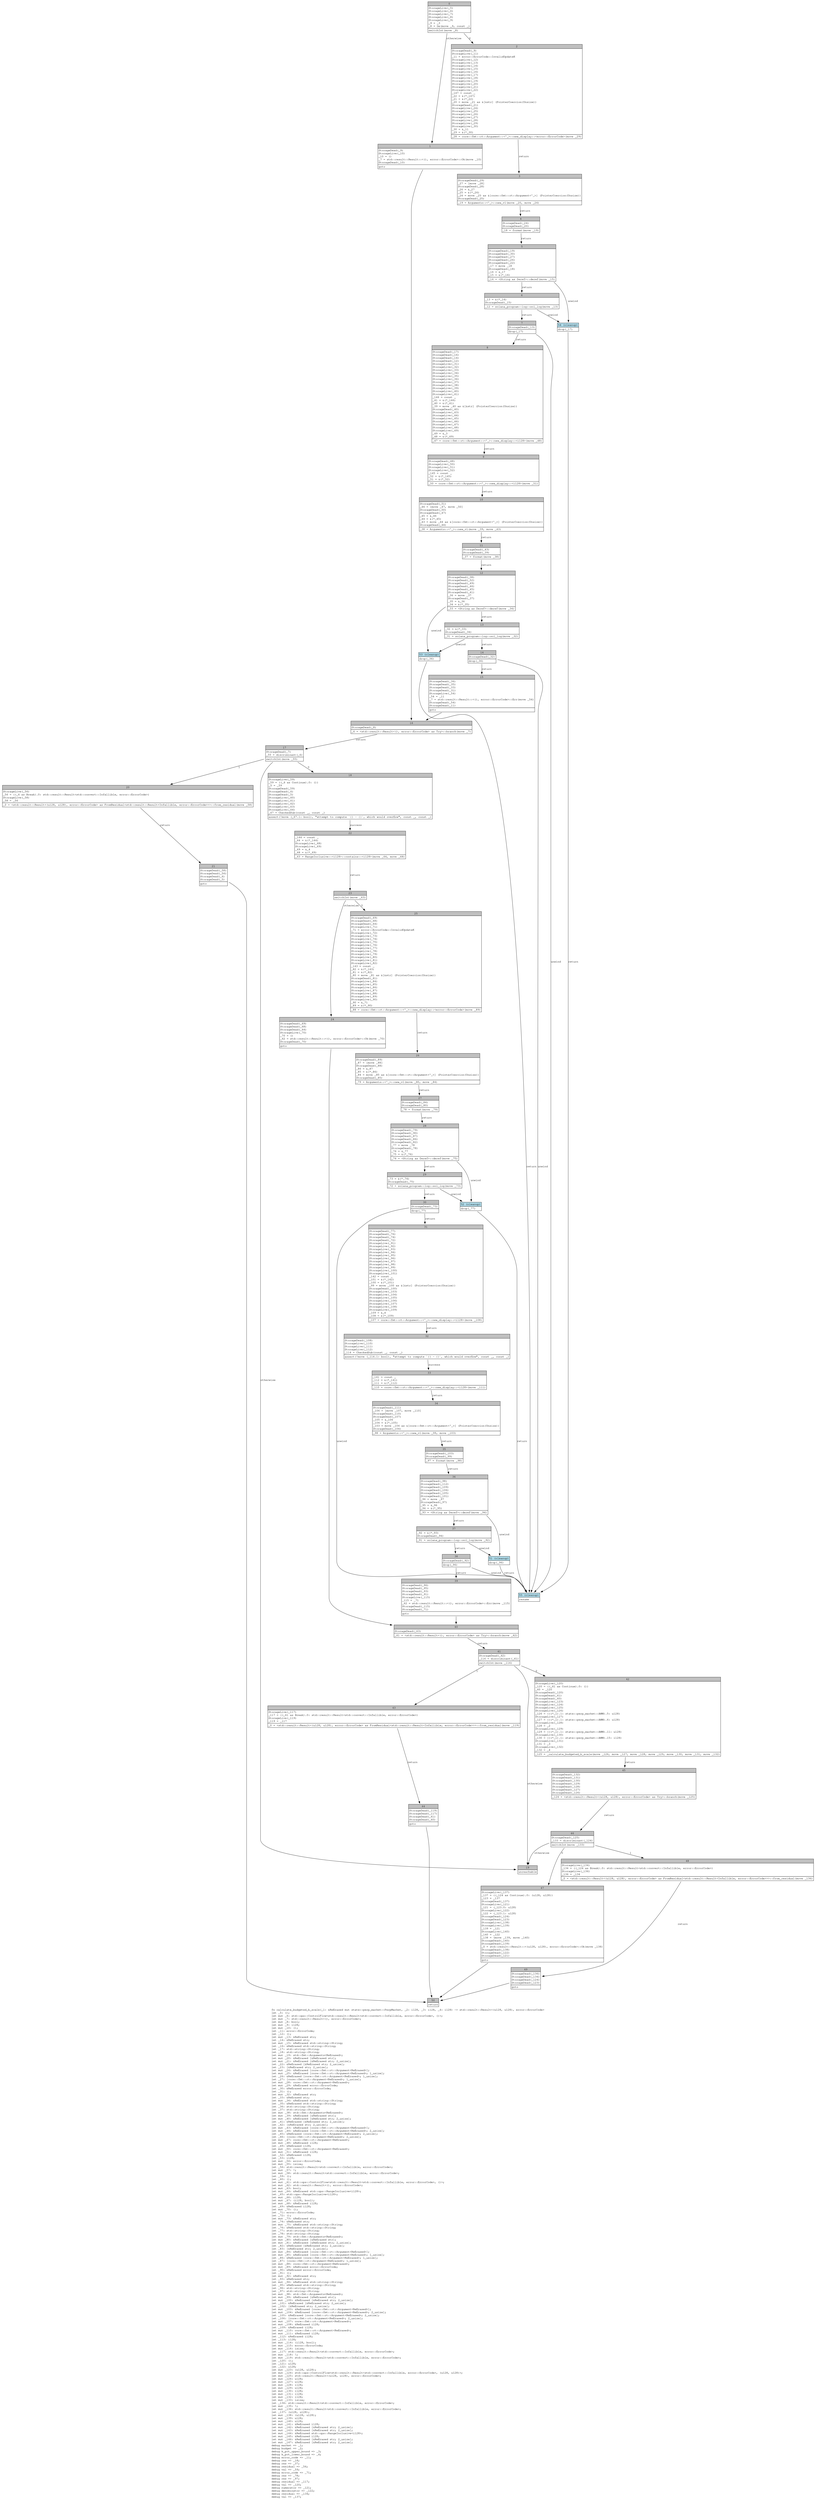 digraph Mir_0_2168 {
    graph [fontname="Courier, monospace"];
    node [fontname="Courier, monospace"];
    edge [fontname="Courier, monospace"];
    label=<fn calculate_budgeted_k_scale(_1: &amp;ReErased mut state::perp_market::PerpMarket, _2: i128, _3: i128, _4: i128) -&gt; std::result::Result&lt;(u128, u128), error::ErrorCode&gt;<br align="left"/>let _5: ();<br align="left"/>let mut _6: std::ops::ControlFlow&lt;std::result::Result&lt;std::convert::Infallible, error::ErrorCode&gt;, ()&gt;;<br align="left"/>let mut _7: std::result::Result&lt;(), error::ErrorCode&gt;;<br align="left"/>let mut _8: bool;<br align="left"/>let mut _9: i128;<br align="left"/>let mut _10: ();<br align="left"/>let _11: error::ErrorCode;<br align="left"/>let _12: ();<br align="left"/>let mut _13: &amp;ReErased str;<br align="left"/>let _14: &amp;ReErased str;<br align="left"/>let mut _15: &amp;ReErased std::string::String;<br align="left"/>let _16: &amp;ReErased std::string::String;<br align="left"/>let _17: std::string::String;<br align="left"/>let _18: std::string::String;<br align="left"/>let mut _19: std::fmt::Arguments&lt;ReErased&gt;;<br align="left"/>let mut _20: &amp;ReErased [&amp;ReErased str];<br align="left"/>let mut _21: &amp;ReErased [&amp;ReErased str; 2_usize];<br align="left"/>let _22: &amp;ReErased [&amp;ReErased str; 2_usize];<br align="left"/>let _23: [&amp;ReErased str; 2_usize];<br align="left"/>let mut _24: &amp;ReErased [core::fmt::rt::Argument&lt;ReErased&gt;];<br align="left"/>let mut _25: &amp;ReErased [core::fmt::rt::Argument&lt;ReErased&gt;; 1_usize];<br align="left"/>let _26: &amp;ReErased [core::fmt::rt::Argument&lt;ReErased&gt;; 1_usize];<br align="left"/>let _27: [core::fmt::rt::Argument&lt;ReErased&gt;; 1_usize];<br align="left"/>let mut _28: core::fmt::rt::Argument&lt;ReErased&gt;;<br align="left"/>let mut _29: &amp;ReErased error::ErrorCode;<br align="left"/>let _30: &amp;ReErased error::ErrorCode;<br align="left"/>let _31: ();<br align="left"/>let mut _32: &amp;ReErased str;<br align="left"/>let _33: &amp;ReErased str;<br align="left"/>let mut _34: &amp;ReErased std::string::String;<br align="left"/>let _35: &amp;ReErased std::string::String;<br align="left"/>let _36: std::string::String;<br align="left"/>let _37: std::string::String;<br align="left"/>let mut _38: std::fmt::Arguments&lt;ReErased&gt;;<br align="left"/>let mut _39: &amp;ReErased [&amp;ReErased str];<br align="left"/>let mut _40: &amp;ReErased [&amp;ReErased str; 2_usize];<br align="left"/>let _41: &amp;ReErased [&amp;ReErased str; 2_usize];<br align="left"/>let _42: [&amp;ReErased str; 2_usize];<br align="left"/>let mut _43: &amp;ReErased [core::fmt::rt::Argument&lt;ReErased&gt;];<br align="left"/>let mut _44: &amp;ReErased [core::fmt::rt::Argument&lt;ReErased&gt;; 2_usize];<br align="left"/>let _45: &amp;ReErased [core::fmt::rt::Argument&lt;ReErased&gt;; 2_usize];<br align="left"/>let _46: [core::fmt::rt::Argument&lt;ReErased&gt;; 2_usize];<br align="left"/>let mut _47: core::fmt::rt::Argument&lt;ReErased&gt;;<br align="left"/>let mut _48: &amp;ReErased i128;<br align="left"/>let _49: &amp;ReErased i128;<br align="left"/>let mut _50: core::fmt::rt::Argument&lt;ReErased&gt;;<br align="left"/>let mut _51: &amp;ReErased i128;<br align="left"/>let _52: &amp;ReErased i128;<br align="left"/>let _53: i128;<br align="left"/>let mut _54: error::ErrorCode;<br align="left"/>let mut _55: isize;<br align="left"/>let _56: std::result::Result&lt;std::convert::Infallible, error::ErrorCode&gt;;<br align="left"/>let mut _57: !;<br align="left"/>let mut _58: std::result::Result&lt;std::convert::Infallible, error::ErrorCode&gt;;<br align="left"/>let _59: ();<br align="left"/>let _60: ();<br align="left"/>let mut _61: std::ops::ControlFlow&lt;std::result::Result&lt;std::convert::Infallible, error::ErrorCode&gt;, ()&gt;;<br align="left"/>let mut _62: std::result::Result&lt;(), error::ErrorCode&gt;;<br align="left"/>let mut _63: bool;<br align="left"/>let mut _64: &amp;ReErased std::ops::RangeInclusive&lt;i128&gt;;<br align="left"/>let _65: std::ops::RangeInclusive&lt;i128&gt;;<br align="left"/>let mut _66: i128;<br align="left"/>let mut _67: (i128, bool);<br align="left"/>let mut _68: &amp;ReErased i128;<br align="left"/>let _69: &amp;ReErased i128;<br align="left"/>let mut _70: ();<br align="left"/>let _71: error::ErrorCode;<br align="left"/>let _72: ();<br align="left"/>let mut _73: &amp;ReErased str;<br align="left"/>let _74: &amp;ReErased str;<br align="left"/>let mut _75: &amp;ReErased std::string::String;<br align="left"/>let _76: &amp;ReErased std::string::String;<br align="left"/>let _77: std::string::String;<br align="left"/>let _78: std::string::String;<br align="left"/>let mut _79: std::fmt::Arguments&lt;ReErased&gt;;<br align="left"/>let mut _80: &amp;ReErased [&amp;ReErased str];<br align="left"/>let mut _81: &amp;ReErased [&amp;ReErased str; 2_usize];<br align="left"/>let _82: &amp;ReErased [&amp;ReErased str; 2_usize];<br align="left"/>let _83: [&amp;ReErased str; 2_usize];<br align="left"/>let mut _84: &amp;ReErased [core::fmt::rt::Argument&lt;ReErased&gt;];<br align="left"/>let mut _85: &amp;ReErased [core::fmt::rt::Argument&lt;ReErased&gt;; 1_usize];<br align="left"/>let _86: &amp;ReErased [core::fmt::rt::Argument&lt;ReErased&gt;; 1_usize];<br align="left"/>let _87: [core::fmt::rt::Argument&lt;ReErased&gt;; 1_usize];<br align="left"/>let mut _88: core::fmt::rt::Argument&lt;ReErased&gt;;<br align="left"/>let mut _89: &amp;ReErased error::ErrorCode;<br align="left"/>let _90: &amp;ReErased error::ErrorCode;<br align="left"/>let _91: ();<br align="left"/>let mut _92: &amp;ReErased str;<br align="left"/>let _93: &amp;ReErased str;<br align="left"/>let mut _94: &amp;ReErased std::string::String;<br align="left"/>let _95: &amp;ReErased std::string::String;<br align="left"/>let _96: std::string::String;<br align="left"/>let _97: std::string::String;<br align="left"/>let mut _98: std::fmt::Arguments&lt;ReErased&gt;;<br align="left"/>let mut _99: &amp;ReErased [&amp;ReErased str];<br align="left"/>let mut _100: &amp;ReErased [&amp;ReErased str; 2_usize];<br align="left"/>let _101: &amp;ReErased [&amp;ReErased str; 2_usize];<br align="left"/>let _102: [&amp;ReErased str; 2_usize];<br align="left"/>let mut _103: &amp;ReErased [core::fmt::rt::Argument&lt;ReErased&gt;];<br align="left"/>let mut _104: &amp;ReErased [core::fmt::rt::Argument&lt;ReErased&gt;; 2_usize];<br align="left"/>let _105: &amp;ReErased [core::fmt::rt::Argument&lt;ReErased&gt;; 2_usize];<br align="left"/>let _106: [core::fmt::rt::Argument&lt;ReErased&gt;; 2_usize];<br align="left"/>let mut _107: core::fmt::rt::Argument&lt;ReErased&gt;;<br align="left"/>let mut _108: &amp;ReErased i128;<br align="left"/>let _109: &amp;ReErased i128;<br align="left"/>let mut _110: core::fmt::rt::Argument&lt;ReErased&gt;;<br align="left"/>let mut _111: &amp;ReErased i128;<br align="left"/>let _112: &amp;ReErased i128;<br align="left"/>let _113: i128;<br align="left"/>let mut _114: (i128, bool);<br align="left"/>let mut _115: error::ErrorCode;<br align="left"/>let mut _116: isize;<br align="left"/>let _117: std::result::Result&lt;std::convert::Infallible, error::ErrorCode&gt;;<br align="left"/>let mut _118: !;<br align="left"/>let mut _119: std::result::Result&lt;std::convert::Infallible, error::ErrorCode&gt;;<br align="left"/>let _120: ();<br align="left"/>let _121: u128;<br align="left"/>let _122: u128;<br align="left"/>let mut _123: (u128, u128);<br align="left"/>let mut _124: std::ops::ControlFlow&lt;std::result::Result&lt;std::convert::Infallible, error::ErrorCode&gt;, (u128, u128)&gt;;<br align="left"/>let mut _125: std::result::Result&lt;(u128, u128), error::ErrorCode&gt;;<br align="left"/>let mut _126: u128;<br align="left"/>let mut _127: u128;<br align="left"/>let mut _128: i128;<br align="left"/>let mut _129: u128;<br align="left"/>let mut _130: i128;<br align="left"/>let mut _131: i128;<br align="left"/>let mut _132: i128;<br align="left"/>let mut _133: isize;<br align="left"/>let _134: std::result::Result&lt;std::convert::Infallible, error::ErrorCode&gt;;<br align="left"/>let mut _135: !;<br align="left"/>let mut _136: std::result::Result&lt;std::convert::Infallible, error::ErrorCode&gt;;<br align="left"/>let _137: (u128, u128);<br align="left"/>let mut _138: (u128, u128);<br align="left"/>let mut _139: u128;<br align="left"/>let mut _140: u128;<br align="left"/>let mut _141: &amp;ReErased i128;<br align="left"/>let mut _142: &amp;ReErased [&amp;ReErased str; 2_usize];<br align="left"/>let mut _143: &amp;ReErased [&amp;ReErased str; 2_usize];<br align="left"/>let mut _144: &amp;ReErased std::ops::RangeInclusive&lt;i128&gt;;<br align="left"/>let mut _145: &amp;ReErased i128;<br align="left"/>let mut _146: &amp;ReErased [&amp;ReErased str; 2_usize];<br align="left"/>let mut _147: &amp;ReErased [&amp;ReErased str; 2_usize];<br align="left"/>debug market =&gt; _1;<br align="left"/>debug budget =&gt; _2;<br align="left"/>debug k_pct_upper_bound =&gt; _3;<br align="left"/>debug k_pct_lower_bound =&gt; _4;<br align="left"/>debug error_code =&gt; _11;<br align="left"/>debug res =&gt; _18;<br align="left"/>debug res =&gt; _37;<br align="left"/>debug residual =&gt; _56;<br align="left"/>debug val =&gt; _59;<br align="left"/>debug error_code =&gt; _71;<br align="left"/>debug res =&gt; _78;<br align="left"/>debug res =&gt; _97;<br align="left"/>debug residual =&gt; _117;<br align="left"/>debug val =&gt; _120;<br align="left"/>debug numerator =&gt; _121;<br align="left"/>debug denominator =&gt; _122;<br align="left"/>debug residual =&gt; _134;<br align="left"/>debug val =&gt; _137;<br align="left"/>>;
    bb0__0_2168 [shape="none", label=<<table border="0" cellborder="1" cellspacing="0"><tr><td bgcolor="gray" align="center" colspan="1">0</td></tr><tr><td align="left" balign="left">StorageLive(_5)<br/>StorageLive(_6)<br/>StorageLive(_7)<br/>StorageLive(_8)<br/>StorageLive(_9)<br/>_9 = _3<br/>_8 = Ge(move _9, const _)<br/></td></tr><tr><td align="left">switchInt(move _8)</td></tr></table>>];
    bb1__0_2168 [shape="none", label=<<table border="0" cellborder="1" cellspacing="0"><tr><td bgcolor="gray" align="center" colspan="1">1</td></tr><tr><td align="left" balign="left">StorageDead(_9)<br/>StorageLive(_10)<br/>_10 = ()<br/>_7 = std::result::Result::&lt;(), error::ErrorCode&gt;::Ok(move _10)<br/>StorageDead(_10)<br/></td></tr><tr><td align="left">goto</td></tr></table>>];
    bb2__0_2168 [shape="none", label=<<table border="0" cellborder="1" cellspacing="0"><tr><td bgcolor="gray" align="center" colspan="1">2</td></tr><tr><td align="left" balign="left">StorageDead(_9)<br/>StorageLive(_11)<br/>_11 = error::ErrorCode::InvalidUpdateK<br/>StorageLive(_12)<br/>StorageLive(_13)<br/>StorageLive(_14)<br/>StorageLive(_15)<br/>StorageLive(_16)<br/>StorageLive(_17)<br/>StorageLive(_18)<br/>StorageLive(_19)<br/>StorageLive(_20)<br/>StorageLive(_21)<br/>StorageLive(_22)<br/>_147 = const _<br/>_22 = &amp;(*_147)<br/>_21 = &amp;(*_22)<br/>_20 = move _21 as &amp;[&amp;str] (PointerCoercion(Unsize))<br/>StorageDead(_21)<br/>StorageLive(_24)<br/>StorageLive(_25)<br/>StorageLive(_26)<br/>StorageLive(_27)<br/>StorageLive(_28)<br/>StorageLive(_29)<br/>StorageLive(_30)<br/>_30 = &amp;_11<br/>_29 = &amp;(*_30)<br/></td></tr><tr><td align="left">_28 = core::fmt::rt::Argument::&lt;'_&gt;::new_display::&lt;error::ErrorCode&gt;(move _29)</td></tr></table>>];
    bb3__0_2168 [shape="none", label=<<table border="0" cellborder="1" cellspacing="0"><tr><td bgcolor="gray" align="center" colspan="1">3</td></tr><tr><td align="left" balign="left">StorageDead(_29)<br/>_27 = [move _28]<br/>StorageDead(_28)<br/>_26 = &amp;_27<br/>_25 = &amp;(*_26)<br/>_24 = move _25 as &amp;[core::fmt::rt::Argument&lt;'_&gt;] (PointerCoercion(Unsize))<br/>StorageDead(_25)<br/></td></tr><tr><td align="left">_19 = Arguments::&lt;'_&gt;::new_v1(move _20, move _24)</td></tr></table>>];
    bb4__0_2168 [shape="none", label=<<table border="0" cellborder="1" cellspacing="0"><tr><td bgcolor="gray" align="center" colspan="1">4</td></tr><tr><td align="left" balign="left">StorageDead(_24)<br/>StorageDead(_20)<br/></td></tr><tr><td align="left">_18 = format(move _19)</td></tr></table>>];
    bb5__0_2168 [shape="none", label=<<table border="0" cellborder="1" cellspacing="0"><tr><td bgcolor="gray" align="center" colspan="1">5</td></tr><tr><td align="left" balign="left">StorageDead(_19)<br/>StorageDead(_30)<br/>StorageDead(_27)<br/>StorageDead(_26)<br/>StorageDead(_22)<br/>_17 = move _18<br/>StorageDead(_18)<br/>_16 = &amp;_17<br/>_15 = &amp;(*_16)<br/></td></tr><tr><td align="left">_14 = &lt;String as Deref&gt;::deref(move _15)</td></tr></table>>];
    bb6__0_2168 [shape="none", label=<<table border="0" cellborder="1" cellspacing="0"><tr><td bgcolor="gray" align="center" colspan="1">6</td></tr><tr><td align="left" balign="left">_13 = &amp;(*_14)<br/>StorageDead(_15)<br/></td></tr><tr><td align="left">_12 = solana_program::log::sol_log(move _13)</td></tr></table>>];
    bb7__0_2168 [shape="none", label=<<table border="0" cellborder="1" cellspacing="0"><tr><td bgcolor="gray" align="center" colspan="1">7</td></tr><tr><td align="left" balign="left">StorageDead(_13)<br/></td></tr><tr><td align="left">drop(_17)</td></tr></table>>];
    bb8__0_2168 [shape="none", label=<<table border="0" cellborder="1" cellspacing="0"><tr><td bgcolor="gray" align="center" colspan="1">8</td></tr><tr><td align="left" balign="left">StorageDead(_17)<br/>StorageDead(_16)<br/>StorageDead(_14)<br/>StorageDead(_12)<br/>StorageLive(_31)<br/>StorageLive(_32)<br/>StorageLive(_33)<br/>StorageLive(_34)<br/>StorageLive(_35)<br/>StorageLive(_36)<br/>StorageLive(_37)<br/>StorageLive(_38)<br/>StorageLive(_39)<br/>StorageLive(_40)<br/>StorageLive(_41)<br/>_146 = const _<br/>_41 = &amp;(*_146)<br/>_40 = &amp;(*_41)<br/>_39 = move _40 as &amp;[&amp;str] (PointerCoercion(Unsize))<br/>StorageDead(_40)<br/>StorageLive(_43)<br/>StorageLive(_44)<br/>StorageLive(_45)<br/>StorageLive(_46)<br/>StorageLive(_47)<br/>StorageLive(_48)<br/>StorageLive(_49)<br/>_49 = &amp;_3<br/>_48 = &amp;(*_49)<br/></td></tr><tr><td align="left">_47 = core::fmt::rt::Argument::&lt;'_&gt;::new_display::&lt;i128&gt;(move _48)</td></tr></table>>];
    bb9__0_2168 [shape="none", label=<<table border="0" cellborder="1" cellspacing="0"><tr><td bgcolor="gray" align="center" colspan="1">9</td></tr><tr><td align="left" balign="left">StorageDead(_48)<br/>StorageLive(_50)<br/>StorageLive(_51)<br/>StorageLive(_52)<br/>_145 = const _<br/>_52 = &amp;(*_145)<br/>_51 = &amp;(*_52)<br/></td></tr><tr><td align="left">_50 = core::fmt::rt::Argument::&lt;'_&gt;::new_display::&lt;i128&gt;(move _51)</td></tr></table>>];
    bb10__0_2168 [shape="none", label=<<table border="0" cellborder="1" cellspacing="0"><tr><td bgcolor="gray" align="center" colspan="1">10</td></tr><tr><td align="left" balign="left">StorageDead(_51)<br/>_46 = [move _47, move _50]<br/>StorageDead(_50)<br/>StorageDead(_47)<br/>_45 = &amp;_46<br/>_44 = &amp;(*_45)<br/>_43 = move _44 as &amp;[core::fmt::rt::Argument&lt;'_&gt;] (PointerCoercion(Unsize))<br/>StorageDead(_44)<br/></td></tr><tr><td align="left">_38 = Arguments::&lt;'_&gt;::new_v1(move _39, move _43)</td></tr></table>>];
    bb11__0_2168 [shape="none", label=<<table border="0" cellborder="1" cellspacing="0"><tr><td bgcolor="gray" align="center" colspan="1">11</td></tr><tr><td align="left" balign="left">StorageDead(_43)<br/>StorageDead(_39)<br/></td></tr><tr><td align="left">_37 = format(move _38)</td></tr></table>>];
    bb12__0_2168 [shape="none", label=<<table border="0" cellborder="1" cellspacing="0"><tr><td bgcolor="gray" align="center" colspan="1">12</td></tr><tr><td align="left" balign="left">StorageDead(_38)<br/>StorageDead(_52)<br/>StorageDead(_49)<br/>StorageDead(_46)<br/>StorageDead(_45)<br/>StorageDead(_41)<br/>_36 = move _37<br/>StorageDead(_37)<br/>_35 = &amp;_36<br/>_34 = &amp;(*_35)<br/></td></tr><tr><td align="left">_33 = &lt;String as Deref&gt;::deref(move _34)</td></tr></table>>];
    bb13__0_2168 [shape="none", label=<<table border="0" cellborder="1" cellspacing="0"><tr><td bgcolor="gray" align="center" colspan="1">13</td></tr><tr><td align="left" balign="left">_32 = &amp;(*_33)<br/>StorageDead(_34)<br/></td></tr><tr><td align="left">_31 = solana_program::log::sol_log(move _32)</td></tr></table>>];
    bb14__0_2168 [shape="none", label=<<table border="0" cellborder="1" cellspacing="0"><tr><td bgcolor="gray" align="center" colspan="1">14</td></tr><tr><td align="left" balign="left">StorageDead(_32)<br/></td></tr><tr><td align="left">drop(_36)</td></tr></table>>];
    bb15__0_2168 [shape="none", label=<<table border="0" cellborder="1" cellspacing="0"><tr><td bgcolor="gray" align="center" colspan="1">15</td></tr><tr><td align="left" balign="left">StorageDead(_36)<br/>StorageDead(_35)<br/>StorageDead(_33)<br/>StorageDead(_31)<br/>StorageLive(_54)<br/>_54 = _11<br/>_7 = std::result::Result::&lt;(), error::ErrorCode&gt;::Err(move _54)<br/>StorageDead(_54)<br/>StorageDead(_11)<br/></td></tr><tr><td align="left">goto</td></tr></table>>];
    bb16__0_2168 [shape="none", label=<<table border="0" cellborder="1" cellspacing="0"><tr><td bgcolor="gray" align="center" colspan="1">16</td></tr><tr><td align="left" balign="left">StorageDead(_8)<br/></td></tr><tr><td align="left">_6 = &lt;std::result::Result&lt;(), error::ErrorCode&gt; as Try&gt;::branch(move _7)</td></tr></table>>];
    bb17__0_2168 [shape="none", label=<<table border="0" cellborder="1" cellspacing="0"><tr><td bgcolor="gray" align="center" colspan="1">17</td></tr><tr><td align="left" balign="left">StorageDead(_7)<br/>_55 = discriminant(_6)<br/></td></tr><tr><td align="left">switchInt(move _55)</td></tr></table>>];
    bb18__0_2168 [shape="none", label=<<table border="0" cellborder="1" cellspacing="0"><tr><td bgcolor="gray" align="center" colspan="1">18</td></tr><tr><td align="left" balign="left">StorageLive(_59)<br/>_59 = ((_6 as Continue).0: ())<br/>_5 = _59<br/>StorageDead(_59)<br/>StorageDead(_6)<br/>StorageDead(_5)<br/>StorageLive(_60)<br/>StorageLive(_61)<br/>StorageLive(_62)<br/>StorageLive(_63)<br/>StorageLive(_64)<br/>_67 = CheckedSub(const _, const _)<br/></td></tr><tr><td align="left">assert(!move (_67.1: bool), &quot;attempt to compute `{} - {}`, which would overflow&quot;, const _, const _)</td></tr></table>>];
    bb19__0_2168 [shape="none", label=<<table border="0" cellborder="1" cellspacing="0"><tr><td bgcolor="gray" align="center" colspan="1">19</td></tr><tr><td align="left">unreachable</td></tr></table>>];
    bb20__0_2168 [shape="none", label=<<table border="0" cellborder="1" cellspacing="0"><tr><td bgcolor="gray" align="center" colspan="1">20</td></tr><tr><td align="left" balign="left">StorageLive(_56)<br/>_56 = ((_6 as Break).0: std::result::Result&lt;std::convert::Infallible, error::ErrorCode&gt;)<br/>StorageLive(_58)<br/>_58 = _56<br/></td></tr><tr><td align="left">_0 = &lt;std::result::Result&lt;(u128, u128), error::ErrorCode&gt; as FromResidual&lt;std::result::Result&lt;Infallible, error::ErrorCode&gt;&gt;&gt;::from_residual(move _58)</td></tr></table>>];
    bb21__0_2168 [shape="none", label=<<table border="0" cellborder="1" cellspacing="0"><tr><td bgcolor="gray" align="center" colspan="1">21</td></tr><tr><td align="left" balign="left">StorageDead(_58)<br/>StorageDead(_56)<br/>StorageDead(_6)<br/>StorageDead(_5)<br/></td></tr><tr><td align="left">goto</td></tr></table>>];
    bb22__0_2168 [shape="none", label=<<table border="0" cellborder="1" cellspacing="0"><tr><td bgcolor="gray" align="center" colspan="1">22</td></tr><tr><td align="left" balign="left">_144 = const _<br/>_64 = &amp;(*_144)<br/>StorageLive(_68)<br/>StorageLive(_69)<br/>_69 = &amp;_4<br/>_68 = &amp;(*_69)<br/></td></tr><tr><td align="left">_63 = RangeInclusive::&lt;i128&gt;::contains::&lt;i128&gt;(move _64, move _68)</td></tr></table>>];
    bb23__0_2168 [shape="none", label=<<table border="0" cellborder="1" cellspacing="0"><tr><td bgcolor="gray" align="center" colspan="1">23</td></tr><tr><td align="left">switchInt(move _63)</td></tr></table>>];
    bb24__0_2168 [shape="none", label=<<table border="0" cellborder="1" cellspacing="0"><tr><td bgcolor="gray" align="center" colspan="1">24</td></tr><tr><td align="left" balign="left">StorageDead(_69)<br/>StorageDead(_68)<br/>StorageDead(_64)<br/>StorageLive(_70)<br/>_70 = ()<br/>_62 = std::result::Result::&lt;(), error::ErrorCode&gt;::Ok(move _70)<br/>StorageDead(_70)<br/></td></tr><tr><td align="left">goto</td></tr></table>>];
    bb25__0_2168 [shape="none", label=<<table border="0" cellborder="1" cellspacing="0"><tr><td bgcolor="gray" align="center" colspan="1">25</td></tr><tr><td align="left" balign="left">StorageDead(_69)<br/>StorageDead(_68)<br/>StorageDead(_64)<br/>StorageLive(_71)<br/>_71 = error::ErrorCode::InvalidUpdateK<br/>StorageLive(_72)<br/>StorageLive(_73)<br/>StorageLive(_74)<br/>StorageLive(_75)<br/>StorageLive(_76)<br/>StorageLive(_77)<br/>StorageLive(_78)<br/>StorageLive(_79)<br/>StorageLive(_80)<br/>StorageLive(_81)<br/>StorageLive(_82)<br/>_143 = const _<br/>_82 = &amp;(*_143)<br/>_81 = &amp;(*_82)<br/>_80 = move _81 as &amp;[&amp;str] (PointerCoercion(Unsize))<br/>StorageDead(_81)<br/>StorageLive(_84)<br/>StorageLive(_85)<br/>StorageLive(_86)<br/>StorageLive(_87)<br/>StorageLive(_88)<br/>StorageLive(_89)<br/>StorageLive(_90)<br/>_90 = &amp;_71<br/>_89 = &amp;(*_90)<br/></td></tr><tr><td align="left">_88 = core::fmt::rt::Argument::&lt;'_&gt;::new_display::&lt;error::ErrorCode&gt;(move _89)</td></tr></table>>];
    bb26__0_2168 [shape="none", label=<<table border="0" cellborder="1" cellspacing="0"><tr><td bgcolor="gray" align="center" colspan="1">26</td></tr><tr><td align="left" balign="left">StorageDead(_89)<br/>_87 = [move _88]<br/>StorageDead(_88)<br/>_86 = &amp;_87<br/>_85 = &amp;(*_86)<br/>_84 = move _85 as &amp;[core::fmt::rt::Argument&lt;'_&gt;] (PointerCoercion(Unsize))<br/>StorageDead(_85)<br/></td></tr><tr><td align="left">_79 = Arguments::&lt;'_&gt;::new_v1(move _80, move _84)</td></tr></table>>];
    bb27__0_2168 [shape="none", label=<<table border="0" cellborder="1" cellspacing="0"><tr><td bgcolor="gray" align="center" colspan="1">27</td></tr><tr><td align="left" balign="left">StorageDead(_84)<br/>StorageDead(_80)<br/></td></tr><tr><td align="left">_78 = format(move _79)</td></tr></table>>];
    bb28__0_2168 [shape="none", label=<<table border="0" cellborder="1" cellspacing="0"><tr><td bgcolor="gray" align="center" colspan="1">28</td></tr><tr><td align="left" balign="left">StorageDead(_79)<br/>StorageDead(_90)<br/>StorageDead(_87)<br/>StorageDead(_86)<br/>StorageDead(_82)<br/>_77 = move _78<br/>StorageDead(_78)<br/>_76 = &amp;_77<br/>_75 = &amp;(*_76)<br/></td></tr><tr><td align="left">_74 = &lt;String as Deref&gt;::deref(move _75)</td></tr></table>>];
    bb29__0_2168 [shape="none", label=<<table border="0" cellborder="1" cellspacing="0"><tr><td bgcolor="gray" align="center" colspan="1">29</td></tr><tr><td align="left" balign="left">_73 = &amp;(*_74)<br/>StorageDead(_75)<br/></td></tr><tr><td align="left">_72 = solana_program::log::sol_log(move _73)</td></tr></table>>];
    bb30__0_2168 [shape="none", label=<<table border="0" cellborder="1" cellspacing="0"><tr><td bgcolor="gray" align="center" colspan="1">30</td></tr><tr><td align="left" balign="left">StorageDead(_73)<br/></td></tr><tr><td align="left">drop(_77)</td></tr></table>>];
    bb31__0_2168 [shape="none", label=<<table border="0" cellborder="1" cellspacing="0"><tr><td bgcolor="gray" align="center" colspan="1">31</td></tr><tr><td align="left" balign="left">StorageDead(_77)<br/>StorageDead(_76)<br/>StorageDead(_74)<br/>StorageDead(_72)<br/>StorageLive(_91)<br/>StorageLive(_92)<br/>StorageLive(_93)<br/>StorageLive(_94)<br/>StorageLive(_95)<br/>StorageLive(_96)<br/>StorageLive(_97)<br/>StorageLive(_98)<br/>StorageLive(_99)<br/>StorageLive(_100)<br/>StorageLive(_101)<br/>_142 = const _<br/>_101 = &amp;(*_142)<br/>_100 = &amp;(*_101)<br/>_99 = move _100 as &amp;[&amp;str] (PointerCoercion(Unsize))<br/>StorageDead(_100)<br/>StorageLive(_103)<br/>StorageLive(_104)<br/>StorageLive(_105)<br/>StorageLive(_106)<br/>StorageLive(_107)<br/>StorageLive(_108)<br/>StorageLive(_109)<br/>_109 = &amp;_4<br/>_108 = &amp;(*_109)<br/></td></tr><tr><td align="left">_107 = core::fmt::rt::Argument::&lt;'_&gt;::new_display::&lt;i128&gt;(move _108)</td></tr></table>>];
    bb32__0_2168 [shape="none", label=<<table border="0" cellborder="1" cellspacing="0"><tr><td bgcolor="gray" align="center" colspan="1">32</td></tr><tr><td align="left" balign="left">StorageDead(_108)<br/>StorageLive(_110)<br/>StorageLive(_111)<br/>StorageLive(_112)<br/>_114 = CheckedSub(const _, const _)<br/></td></tr><tr><td align="left">assert(!move (_114.1: bool), &quot;attempt to compute `{} - {}`, which would overflow&quot;, const _, const _)</td></tr></table>>];
    bb33__0_2168 [shape="none", label=<<table border="0" cellborder="1" cellspacing="0"><tr><td bgcolor="gray" align="center" colspan="1">33</td></tr><tr><td align="left" balign="left">_141 = const _<br/>_112 = &amp;(*_141)<br/>_111 = &amp;(*_112)<br/></td></tr><tr><td align="left">_110 = core::fmt::rt::Argument::&lt;'_&gt;::new_display::&lt;i128&gt;(move _111)</td></tr></table>>];
    bb34__0_2168 [shape="none", label=<<table border="0" cellborder="1" cellspacing="0"><tr><td bgcolor="gray" align="center" colspan="1">34</td></tr><tr><td align="left" balign="left">StorageDead(_111)<br/>_106 = [move _107, move _110]<br/>StorageDead(_110)<br/>StorageDead(_107)<br/>_105 = &amp;_106<br/>_104 = &amp;(*_105)<br/>_103 = move _104 as &amp;[core::fmt::rt::Argument&lt;'_&gt;] (PointerCoercion(Unsize))<br/>StorageDead(_104)<br/></td></tr><tr><td align="left">_98 = Arguments::&lt;'_&gt;::new_v1(move _99, move _103)</td></tr></table>>];
    bb35__0_2168 [shape="none", label=<<table border="0" cellborder="1" cellspacing="0"><tr><td bgcolor="gray" align="center" colspan="1">35</td></tr><tr><td align="left" balign="left">StorageDead(_103)<br/>StorageDead(_99)<br/></td></tr><tr><td align="left">_97 = format(move _98)</td></tr></table>>];
    bb36__0_2168 [shape="none", label=<<table border="0" cellborder="1" cellspacing="0"><tr><td bgcolor="gray" align="center" colspan="1">36</td></tr><tr><td align="left" balign="left">StorageDead(_98)<br/>StorageDead(_112)<br/>StorageDead(_109)<br/>StorageDead(_106)<br/>StorageDead(_105)<br/>StorageDead(_101)<br/>_96 = move _97<br/>StorageDead(_97)<br/>_95 = &amp;_96<br/>_94 = &amp;(*_95)<br/></td></tr><tr><td align="left">_93 = &lt;String as Deref&gt;::deref(move _94)</td></tr></table>>];
    bb37__0_2168 [shape="none", label=<<table border="0" cellborder="1" cellspacing="0"><tr><td bgcolor="gray" align="center" colspan="1">37</td></tr><tr><td align="left" balign="left">_92 = &amp;(*_93)<br/>StorageDead(_94)<br/></td></tr><tr><td align="left">_91 = solana_program::log::sol_log(move _92)</td></tr></table>>];
    bb38__0_2168 [shape="none", label=<<table border="0" cellborder="1" cellspacing="0"><tr><td bgcolor="gray" align="center" colspan="1">38</td></tr><tr><td align="left" balign="left">StorageDead(_92)<br/></td></tr><tr><td align="left">drop(_96)</td></tr></table>>];
    bb39__0_2168 [shape="none", label=<<table border="0" cellborder="1" cellspacing="0"><tr><td bgcolor="gray" align="center" colspan="1">39</td></tr><tr><td align="left" balign="left">StorageDead(_96)<br/>StorageDead(_95)<br/>StorageDead(_93)<br/>StorageDead(_91)<br/>StorageLive(_115)<br/>_115 = _71<br/>_62 = std::result::Result::&lt;(), error::ErrorCode&gt;::Err(move _115)<br/>StorageDead(_115)<br/>StorageDead(_71)<br/></td></tr><tr><td align="left">goto</td></tr></table>>];
    bb40__0_2168 [shape="none", label=<<table border="0" cellborder="1" cellspacing="0"><tr><td bgcolor="gray" align="center" colspan="1">40</td></tr><tr><td align="left" balign="left">StorageDead(_63)<br/></td></tr><tr><td align="left">_61 = &lt;std::result::Result&lt;(), error::ErrorCode&gt; as Try&gt;::branch(move _62)</td></tr></table>>];
    bb41__0_2168 [shape="none", label=<<table border="0" cellborder="1" cellspacing="0"><tr><td bgcolor="gray" align="center" colspan="1">41</td></tr><tr><td align="left" balign="left">StorageDead(_62)<br/>_116 = discriminant(_61)<br/></td></tr><tr><td align="left">switchInt(move _116)</td></tr></table>>];
    bb42__0_2168 [shape="none", label=<<table border="0" cellborder="1" cellspacing="0"><tr><td bgcolor="gray" align="center" colspan="1">42</td></tr><tr><td align="left" balign="left">StorageLive(_120)<br/>_120 = ((_61 as Continue).0: ())<br/>_60 = _120<br/>StorageDead(_120)<br/>StorageDead(_61)<br/>StorageDead(_60)<br/>StorageLive(_123)<br/>StorageLive(_124)<br/>StorageLive(_125)<br/>StorageLive(_126)<br/>_126 = (((*_1).1: state::perp_market::AMM).5: u128)<br/>StorageLive(_127)<br/>_127 = (((*_1).1: state::perp_market::AMM).6: u128)<br/>StorageLive(_128)<br/>_128 = _2<br/>StorageLive(_129)<br/>_129 = (((*_1).1: state::perp_market::AMM).11: u128)<br/>StorageLive(_130)<br/>_130 = (((*_1).1: state::perp_market::AMM).15: i128)<br/>StorageLive(_131)<br/>_131 = _3<br/>StorageLive(_132)<br/>_132 = _4<br/></td></tr><tr><td align="left">_125 = _calculate_budgeted_k_scale(move _126, move _127, move _128, move _129, move _130, move _131, move _132)</td></tr></table>>];
    bb43__0_2168 [shape="none", label=<<table border="0" cellborder="1" cellspacing="0"><tr><td bgcolor="gray" align="center" colspan="1">43</td></tr><tr><td align="left" balign="left">StorageLive(_117)<br/>_117 = ((_61 as Break).0: std::result::Result&lt;std::convert::Infallible, error::ErrorCode&gt;)<br/>StorageLive(_119)<br/>_119 = _117<br/></td></tr><tr><td align="left">_0 = &lt;std::result::Result&lt;(u128, u128), error::ErrorCode&gt; as FromResidual&lt;std::result::Result&lt;Infallible, error::ErrorCode&gt;&gt;&gt;::from_residual(move _119)</td></tr></table>>];
    bb44__0_2168 [shape="none", label=<<table border="0" cellborder="1" cellspacing="0"><tr><td bgcolor="gray" align="center" colspan="1">44</td></tr><tr><td align="left" balign="left">StorageDead(_119)<br/>StorageDead(_117)<br/>StorageDead(_61)<br/>StorageDead(_60)<br/></td></tr><tr><td align="left">goto</td></tr></table>>];
    bb45__0_2168 [shape="none", label=<<table border="0" cellborder="1" cellspacing="0"><tr><td bgcolor="gray" align="center" colspan="1">45</td></tr><tr><td align="left" balign="left">StorageDead(_132)<br/>StorageDead(_131)<br/>StorageDead(_130)<br/>StorageDead(_129)<br/>StorageDead(_128)<br/>StorageDead(_127)<br/>StorageDead(_126)<br/></td></tr><tr><td align="left">_124 = &lt;std::result::Result&lt;(u128, u128), error::ErrorCode&gt; as Try&gt;::branch(move _125)</td></tr></table>>];
    bb46__0_2168 [shape="none", label=<<table border="0" cellborder="1" cellspacing="0"><tr><td bgcolor="gray" align="center" colspan="1">46</td></tr><tr><td align="left" balign="left">StorageDead(_125)<br/>_133 = discriminant(_124)<br/></td></tr><tr><td align="left">switchInt(move _133)</td></tr></table>>];
    bb47__0_2168 [shape="none", label=<<table border="0" cellborder="1" cellspacing="0"><tr><td bgcolor="gray" align="center" colspan="1">47</td></tr><tr><td align="left" balign="left">StorageLive(_137)<br/>_137 = ((_124 as Continue).0: (u128, u128))<br/>_123 = _137<br/>StorageDead(_137)<br/>StorageLive(_121)<br/>_121 = (_123.0: u128)<br/>StorageLive(_122)<br/>_122 = (_123.1: u128)<br/>StorageDead(_124)<br/>StorageDead(_123)<br/>StorageLive(_138)<br/>StorageLive(_139)<br/>_139 = _121<br/>StorageLive(_140)<br/>_140 = _122<br/>_138 = (move _139, move _140)<br/>StorageDead(_140)<br/>StorageDead(_139)<br/>_0 = std::result::Result::&lt;(u128, u128), error::ErrorCode&gt;::Ok(move _138)<br/>StorageDead(_138)<br/>StorageDead(_122)<br/>StorageDead(_121)<br/></td></tr><tr><td align="left">goto</td></tr></table>>];
    bb48__0_2168 [shape="none", label=<<table border="0" cellborder="1" cellspacing="0"><tr><td bgcolor="gray" align="center" colspan="1">48</td></tr><tr><td align="left" balign="left">StorageLive(_134)<br/>_134 = ((_124 as Break).0: std::result::Result&lt;std::convert::Infallible, error::ErrorCode&gt;)<br/>StorageLive(_136)<br/>_136 = _134<br/></td></tr><tr><td align="left">_0 = &lt;std::result::Result&lt;(u128, u128), error::ErrorCode&gt; as FromResidual&lt;std::result::Result&lt;Infallible, error::ErrorCode&gt;&gt;&gt;::from_residual(move _136)</td></tr></table>>];
    bb49__0_2168 [shape="none", label=<<table border="0" cellborder="1" cellspacing="0"><tr><td bgcolor="gray" align="center" colspan="1">49</td></tr><tr><td align="left" balign="left">StorageDead(_136)<br/>StorageDead(_134)<br/>StorageDead(_124)<br/>StorageDead(_123)<br/></td></tr><tr><td align="left">goto</td></tr></table>>];
    bb50__0_2168 [shape="none", label=<<table border="0" cellborder="1" cellspacing="0"><tr><td bgcolor="gray" align="center" colspan="1">50</td></tr><tr><td align="left">return</td></tr></table>>];
    bb51__0_2168 [shape="none", label=<<table border="0" cellborder="1" cellspacing="0"><tr><td bgcolor="lightblue" align="center" colspan="1">51 (cleanup)</td></tr><tr><td align="left">drop(_96)</td></tr></table>>];
    bb52__0_2168 [shape="none", label=<<table border="0" cellborder="1" cellspacing="0"><tr><td bgcolor="lightblue" align="center" colspan="1">52 (cleanup)</td></tr><tr><td align="left">drop(_77)</td></tr></table>>];
    bb53__0_2168 [shape="none", label=<<table border="0" cellborder="1" cellspacing="0"><tr><td bgcolor="lightblue" align="center" colspan="1">53 (cleanup)</td></tr><tr><td align="left">drop(_36)</td></tr></table>>];
    bb54__0_2168 [shape="none", label=<<table border="0" cellborder="1" cellspacing="0"><tr><td bgcolor="lightblue" align="center" colspan="1">54 (cleanup)</td></tr><tr><td align="left">drop(_17)</td></tr></table>>];
    bb55__0_2168 [shape="none", label=<<table border="0" cellborder="1" cellspacing="0"><tr><td bgcolor="lightblue" align="center" colspan="1">55 (cleanup)</td></tr><tr><td align="left">resume</td></tr></table>>];
    bb0__0_2168 -> bb2__0_2168 [label="0"];
    bb0__0_2168 -> bb1__0_2168 [label="otherwise"];
    bb1__0_2168 -> bb16__0_2168 [label=""];
    bb2__0_2168 -> bb3__0_2168 [label="return"];
    bb3__0_2168 -> bb4__0_2168 [label="return"];
    bb4__0_2168 -> bb5__0_2168 [label="return"];
    bb5__0_2168 -> bb6__0_2168 [label="return"];
    bb5__0_2168 -> bb54__0_2168 [label="unwind"];
    bb6__0_2168 -> bb7__0_2168 [label="return"];
    bb6__0_2168 -> bb54__0_2168 [label="unwind"];
    bb7__0_2168 -> bb8__0_2168 [label="return"];
    bb7__0_2168 -> bb55__0_2168 [label="unwind"];
    bb8__0_2168 -> bb9__0_2168 [label="return"];
    bb9__0_2168 -> bb10__0_2168 [label="return"];
    bb10__0_2168 -> bb11__0_2168 [label="return"];
    bb11__0_2168 -> bb12__0_2168 [label="return"];
    bb12__0_2168 -> bb13__0_2168 [label="return"];
    bb12__0_2168 -> bb53__0_2168 [label="unwind"];
    bb13__0_2168 -> bb14__0_2168 [label="return"];
    bb13__0_2168 -> bb53__0_2168 [label="unwind"];
    bb14__0_2168 -> bb15__0_2168 [label="return"];
    bb14__0_2168 -> bb55__0_2168 [label="unwind"];
    bb15__0_2168 -> bb16__0_2168 [label=""];
    bb16__0_2168 -> bb17__0_2168 [label="return"];
    bb17__0_2168 -> bb18__0_2168 [label="0"];
    bb17__0_2168 -> bb20__0_2168 [label="1"];
    bb17__0_2168 -> bb19__0_2168 [label="otherwise"];
    bb18__0_2168 -> bb22__0_2168 [label="success"];
    bb20__0_2168 -> bb21__0_2168 [label="return"];
    bb21__0_2168 -> bb50__0_2168 [label=""];
    bb22__0_2168 -> bb23__0_2168 [label="return"];
    bb23__0_2168 -> bb25__0_2168 [label="0"];
    bb23__0_2168 -> bb24__0_2168 [label="otherwise"];
    bb24__0_2168 -> bb40__0_2168 [label=""];
    bb25__0_2168 -> bb26__0_2168 [label="return"];
    bb26__0_2168 -> bb27__0_2168 [label="return"];
    bb27__0_2168 -> bb28__0_2168 [label="return"];
    bb28__0_2168 -> bb29__0_2168 [label="return"];
    bb28__0_2168 -> bb52__0_2168 [label="unwind"];
    bb29__0_2168 -> bb30__0_2168 [label="return"];
    bb29__0_2168 -> bb52__0_2168 [label="unwind"];
    bb30__0_2168 -> bb31__0_2168 [label="return"];
    bb30__0_2168 -> bb55__0_2168 [label="unwind"];
    bb31__0_2168 -> bb32__0_2168 [label="return"];
    bb32__0_2168 -> bb33__0_2168 [label="success"];
    bb33__0_2168 -> bb34__0_2168 [label="return"];
    bb34__0_2168 -> bb35__0_2168 [label="return"];
    bb35__0_2168 -> bb36__0_2168 [label="return"];
    bb36__0_2168 -> bb37__0_2168 [label="return"];
    bb36__0_2168 -> bb51__0_2168 [label="unwind"];
    bb37__0_2168 -> bb38__0_2168 [label="return"];
    bb37__0_2168 -> bb51__0_2168 [label="unwind"];
    bb38__0_2168 -> bb39__0_2168 [label="return"];
    bb38__0_2168 -> bb55__0_2168 [label="unwind"];
    bb39__0_2168 -> bb40__0_2168 [label=""];
    bb40__0_2168 -> bb41__0_2168 [label="return"];
    bb41__0_2168 -> bb42__0_2168 [label="0"];
    bb41__0_2168 -> bb43__0_2168 [label="1"];
    bb41__0_2168 -> bb19__0_2168 [label="otherwise"];
    bb42__0_2168 -> bb45__0_2168 [label="return"];
    bb43__0_2168 -> bb44__0_2168 [label="return"];
    bb44__0_2168 -> bb50__0_2168 [label=""];
    bb45__0_2168 -> bb46__0_2168 [label="return"];
    bb46__0_2168 -> bb47__0_2168 [label="0"];
    bb46__0_2168 -> bb48__0_2168 [label="1"];
    bb46__0_2168 -> bb19__0_2168 [label="otherwise"];
    bb47__0_2168 -> bb50__0_2168 [label=""];
    bb48__0_2168 -> bb49__0_2168 [label="return"];
    bb49__0_2168 -> bb50__0_2168 [label=""];
    bb51__0_2168 -> bb55__0_2168 [label="return"];
    bb52__0_2168 -> bb55__0_2168 [label="return"];
    bb53__0_2168 -> bb55__0_2168 [label="return"];
    bb54__0_2168 -> bb55__0_2168 [label="return"];
}
